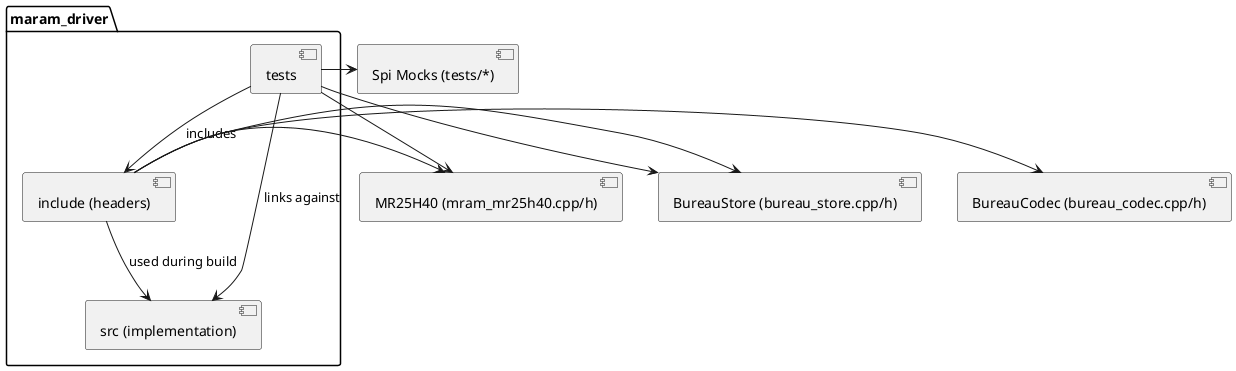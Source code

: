 @startuml component_diagram

package "maram_driver" {
  component "include (headers)" as H
  component "src (implementation)" as S
  component "tests" as T
}

H --> S : used during build
T --> H : includes
T --> S : links against

component "MR25H40 (mram_mr25h40.cpp/h)" as MR
component "BureauStore (bureau_store.cpp/h)" as BS
component "BureauCodec (bureau_codec.cpp/h)" as BC
component "Spi Mocks (tests/*)" as SM

H -> MR
H -> BS
H -> BC
T -> SM
T -> BS
T -> MR

@enduml
